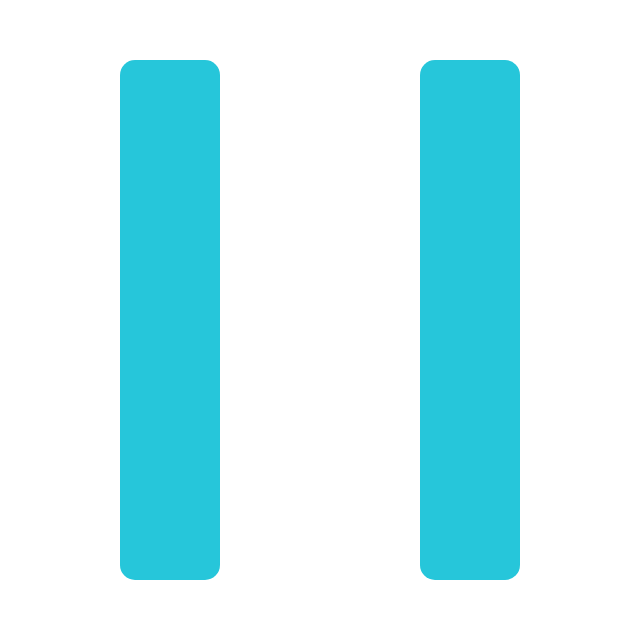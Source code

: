 <mxfile>
    <diagram id="8ns63juBduFtukD101pN" name="ページ1">
        <mxGraphModel dx="869" dy="454" grid="1" gridSize="10" guides="1" tooltips="1" connect="0" arrows="0" fold="1" page="1" pageScale="1" pageWidth="827" pageHeight="1169" math="0" shadow="0">
            <root>
                <mxCell id="0"/>
                <mxCell id="1" parent="0"/>
                <mxCell id="2" value="" style="whiteSpace=wrap;html=1;rounded=1;fillColor=#FFFFFF;strokeColor=none;" parent="1" vertex="1">
                    <mxGeometry x="20" y="20" width="320" height="320" as="geometry"/>
                </mxCell>
                <mxCell id="586" value="" style="whiteSpace=wrap;html=1;rounded=1;fillColor=#26C6DA;strokeColor=none;" parent="1" vertex="1">
                    <mxGeometry x="230" y="50" width="50" height="260" as="geometry"/>
                </mxCell>
                <mxCell id="588" value="" style="whiteSpace=wrap;html=1;rounded=1;fillColor=#26C6DA;strokeColor=none;" vertex="1" parent="1">
                    <mxGeometry x="80" y="50" width="50" height="260" as="geometry"/>
                </mxCell>
            </root>
        </mxGraphModel>
    </diagram>
</mxfile>